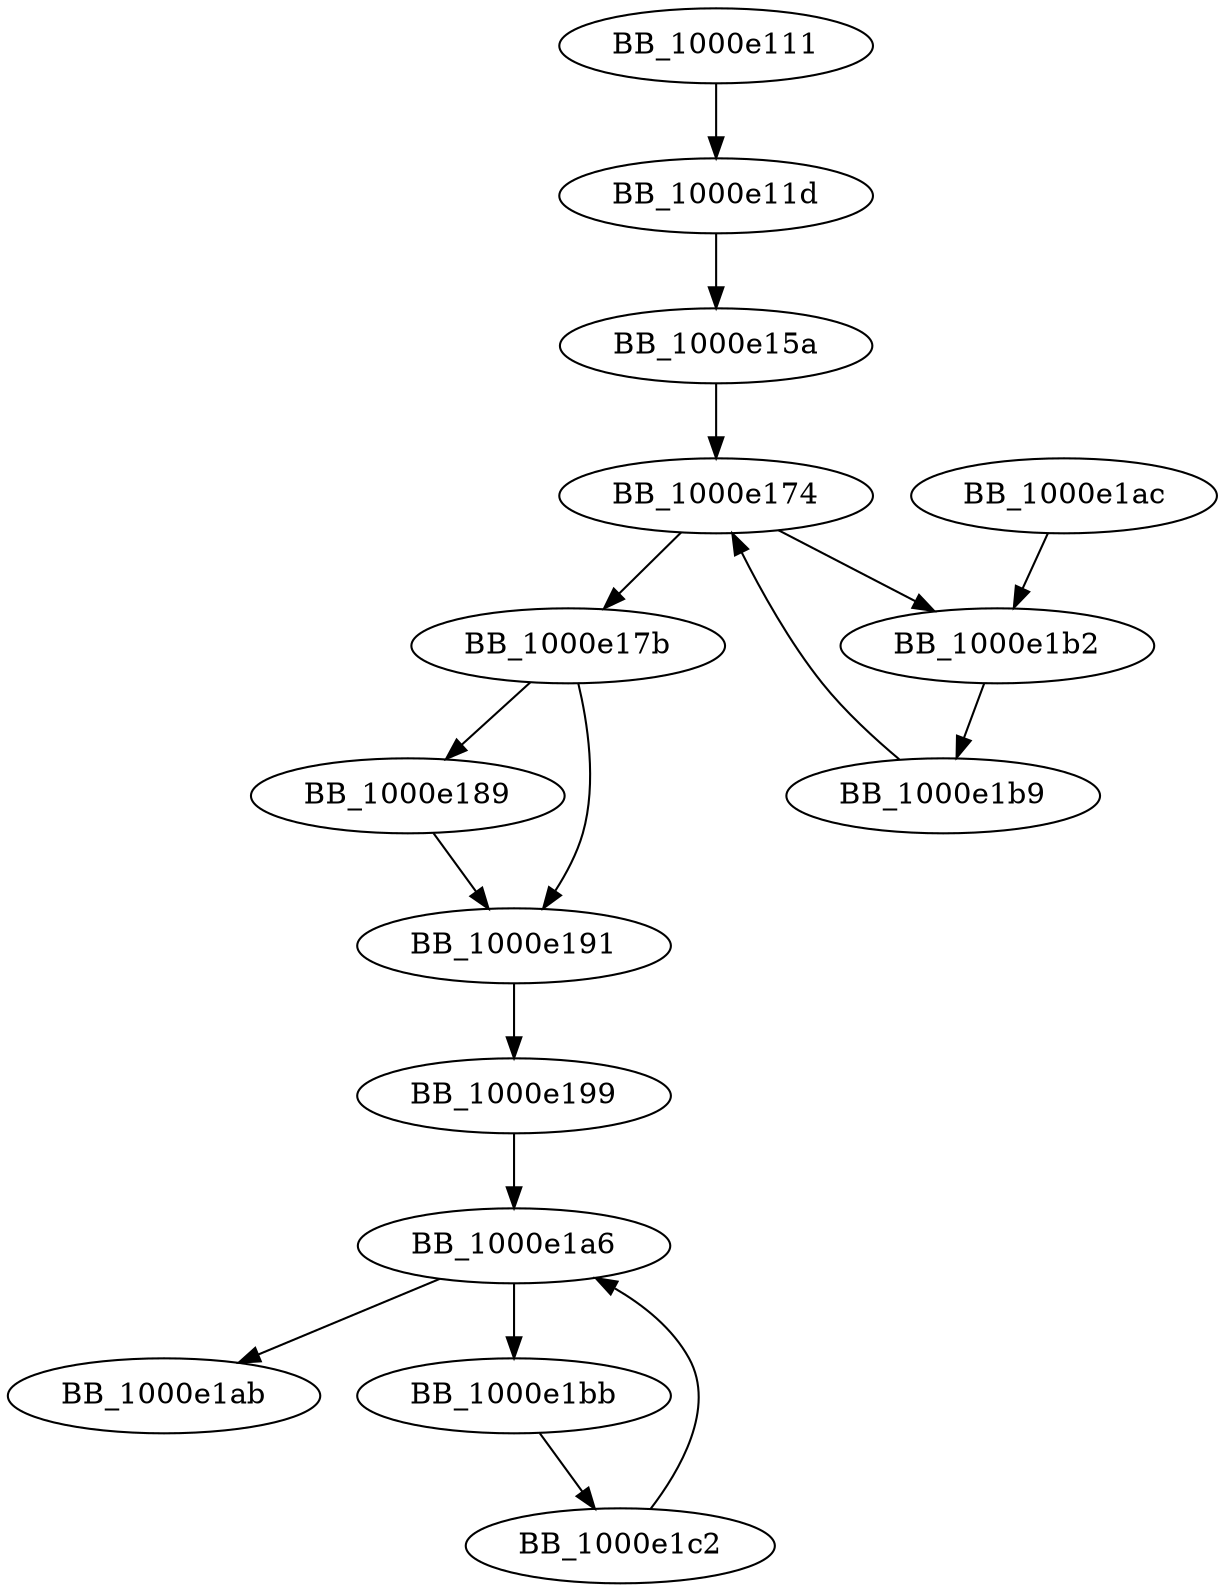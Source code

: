 DiGraph __initptd{
BB_1000e111->BB_1000e11d
BB_1000e11d->BB_1000e15a
BB_1000e15a->BB_1000e174
BB_1000e174->BB_1000e17b
BB_1000e174->BB_1000e1b2
BB_1000e17b->BB_1000e189
BB_1000e17b->BB_1000e191
BB_1000e189->BB_1000e191
BB_1000e191->BB_1000e199
BB_1000e199->BB_1000e1a6
BB_1000e1a6->BB_1000e1ab
BB_1000e1a6->BB_1000e1bb
BB_1000e1ac->BB_1000e1b2
BB_1000e1b2->BB_1000e1b9
BB_1000e1b9->BB_1000e174
BB_1000e1bb->BB_1000e1c2
BB_1000e1c2->BB_1000e1a6
}
